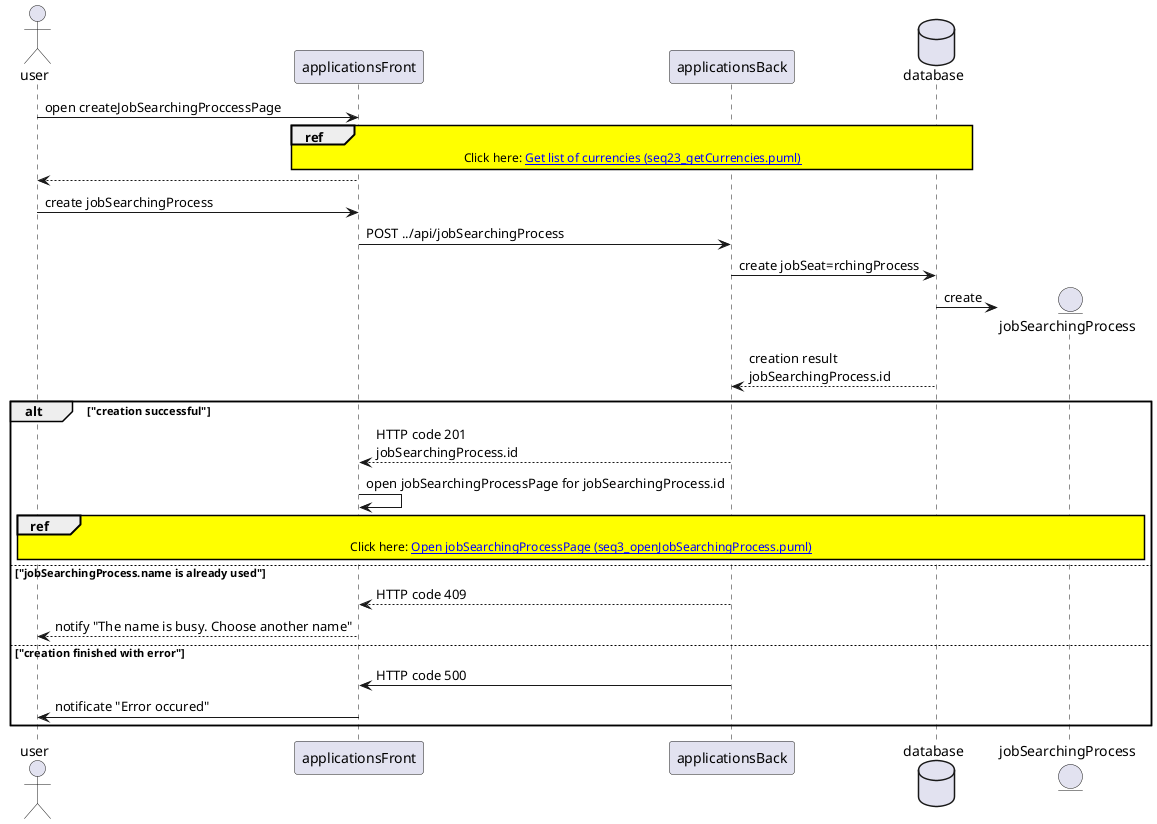 @startuml "Create jobSearchingProcess sequence diagram"
skinparam topurl https://github.com/dimonar2186/jobHunter/tree/master/srs/algorithms/
skinparam sequenceReferenceBackgroundColor yellow

    actor "user" as user
    participant "applicationsFront" as front
    participant "applicationsBack" as back
    database "database" as db
    entity "jobSearchingProcess" as jobSearchingProcess

    user -> front : open createJobSearchingProccessPage
    ref over front, back, db :Click here: [[seq23_getCurrencies.puml Get list of currencies (seq23_getCurrencies.puml)]]
    return

    user -> front : create jobSearchingProcess
    front -> back : POST ../api/jobSearchingProcess
    back -> db : create jobSeat=rchingProcess
    db -> jobSearchingProcess ** : create
    db --> back : creation result \njobSearchingProcess.id
    alt "creation successful"
        back --> front : HTTP code 201 \njobSearchingProcess.id
        front -> front : open jobSearchingProcessPage for jobSearchingProcess.id
        ref over user, front, back, jobSearchingProcess :Click here: [[seq3_openJobSearchingProcess.puml Open jobSearchingProcessPage (seq3_openJobSearchingProcess.puml)]]
    else "jobSearchingProcess.name is already used"
        back --> front : HTTP code 409
        front --> user : notify "The name is busy. Choose another name"
    else "creation finished with error"
        back -> front : HTTP code 500
        front -> user : notificate "Error occured"
    end
@enduml